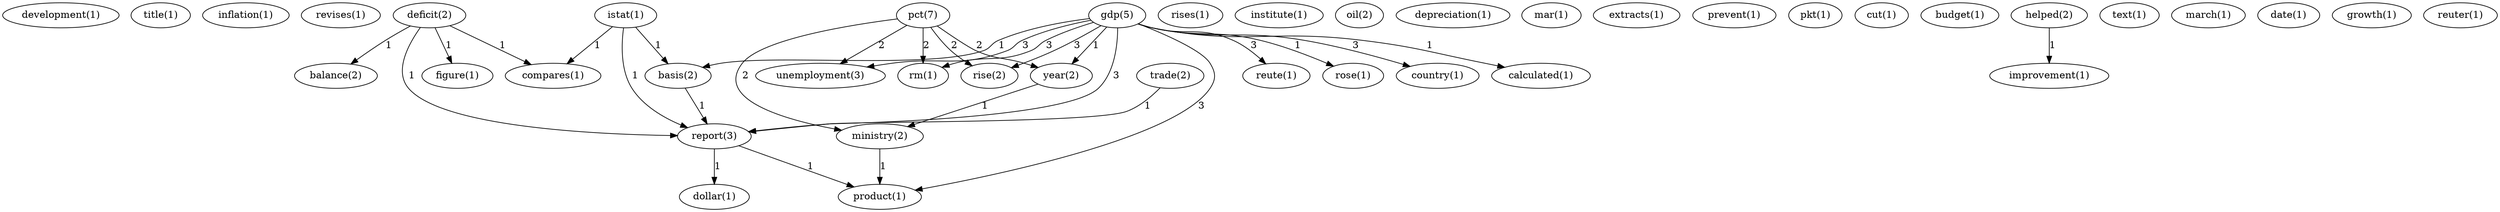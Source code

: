 digraph G {
  development [ label="development(1)" ];
  title [ label="title(1)" ];
  inflation [ label="inflation(1)" ];
  revises [ label="revises(1)" ];
  pct [ label="pct(7)" ];
  year [ label="year(2)" ];
  rm [ label="rm(1)" ];
  rise [ label="rise(2)" ];
  unemployment [ label="unemployment(3)" ];
  ministry [ label="ministry(2)" ];
  deficit [ label="deficit(2)" ];
  balance [ label="balance(2)" ];
  figure [ label="figure(1)" ];
  compares [ label="compares(1)" ];
  report [ label="report(3)" ];
  rises [ label="rises(1)" ];
  institute [ label="institute(1)" ];
  oil [ label="oil(2)" ];
  gdp [ label="gdp(5)" ];
  reute [ label="reute(1)" ];
  rose [ label="rose(1)" ];
  basis [ label="basis(2)" ];
  country [ label="country(1)" ];
  product [ label="product(1)" ];
  calculated [ label="calculated(1)" ];
  trade [ label="trade(2)" ];
  istat [ label="istat(1)" ];
  depreciation [ label="depreciation(1)" ];
  mar [ label="mar(1)" ];
  extracts [ label="extracts(1)" ];
  dollar [ label="dollar(1)" ];
  prevent [ label="prevent(1)" ];
  pkt [ label="pkt(1)" ];
  cut [ label="cut(1)" ];
  budget [ label="budget(1)" ];
  helped [ label="helped(2)" ];
  improvement [ label="improvement(1)" ];
  text [ label="text(1)" ];
  march [ label="march(1)" ];
  date [ label="date(1)" ];
  growth [ label="growth(1)" ];
  reuter [ label="reuter(1)" ];
  pct -> year [ label="2" ];
  pct -> rm [ label="2" ];
  pct -> rise [ label="2" ];
  pct -> unemployment [ label="2" ];
  pct -> ministry [ label="2" ];
  deficit -> balance [ label="1" ];
  deficit -> figure [ label="1" ];
  deficit -> compares [ label="1" ];
  deficit -> report [ label="1" ];
  gdp -> year [ label="1" ];
  gdp -> reute [ label="3" ];
  gdp -> rose [ label="1" ];
  gdp -> rm [ label="3" ];
  gdp -> rise [ label="3" ];
  gdp -> unemployment [ label="3" ];
  gdp -> basis [ label="1" ];
  gdp -> country [ label="3" ];
  gdp -> report [ label="3" ];
  gdp -> product [ label="3" ];
  gdp -> calculated [ label="1" ];
  year -> ministry [ label="1" ];
  trade -> report [ label="1" ];
  istat -> basis [ label="1" ];
  istat -> compares [ label="1" ];
  istat -> report [ label="1" ];
  basis -> report [ label="1" ];
  report -> product [ label="1" ];
  report -> dollar [ label="1" ];
  ministry -> product [ label="1" ];
  helped -> improvement [ label="1" ];
}
